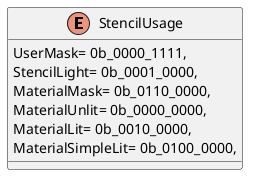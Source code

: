 @startuml
enum StencilUsage {
    UserMask= 0b_0000_1111,
    StencilLight= 0b_0001_0000,
    MaterialMask= 0b_0110_0000,
    MaterialUnlit= 0b_0000_0000,
    MaterialLit= 0b_0010_0000,
    MaterialSimpleLit= 0b_0100_0000,
}
@enduml
